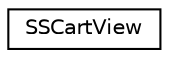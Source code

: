 digraph "Graphical Class Hierarchy"
{
  edge [fontname="Helvetica",fontsize="10",labelfontname="Helvetica",labelfontsize="10"];
  node [fontname="Helvetica",fontsize="10",shape=record];
  rankdir="LR";
  Node1 [label="SSCartView",height=0.2,width=0.4,color="black", fillcolor="white", style="filled",URL="$class_s_s_cart_view.html"];
}

